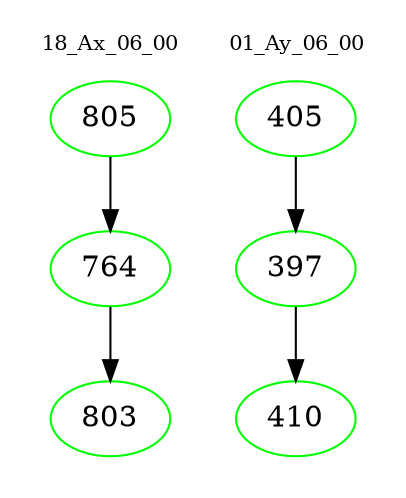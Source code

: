digraph{
subgraph cluster_0 {
color = white
label = "18_Ax_06_00";
fontsize=10;
T0_805 [label="805", color="green"]
T0_805 -> T0_764 [color="black"]
T0_764 [label="764", color="green"]
T0_764 -> T0_803 [color="black"]
T0_803 [label="803", color="green"]
}
subgraph cluster_1 {
color = white
label = "01_Ay_06_00";
fontsize=10;
T1_405 [label="405", color="green"]
T1_405 -> T1_397 [color="black"]
T1_397 [label="397", color="green"]
T1_397 -> T1_410 [color="black"]
T1_410 [label="410", color="green"]
}
}
